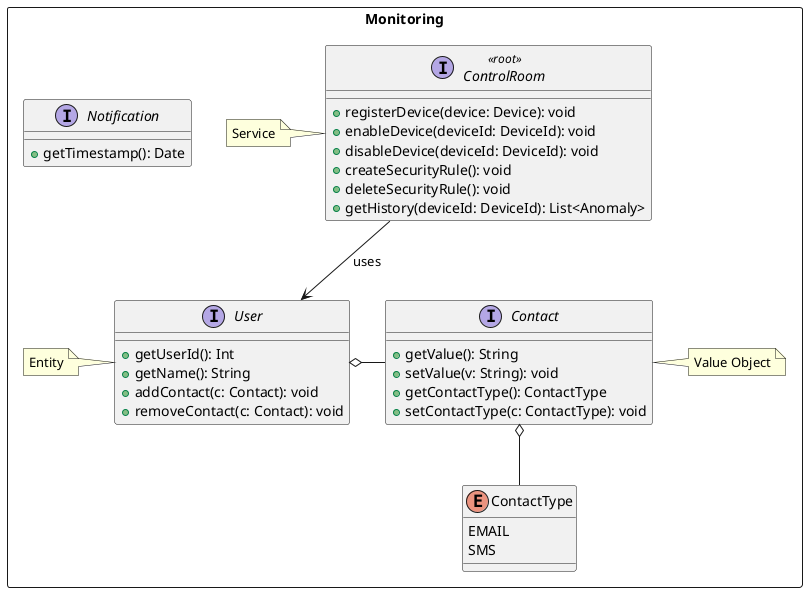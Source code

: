 @startuml

package Monitoring <<Rectangle>> {


    interface ControlRoom <<root>> {
      + registerDevice(device: Device): void
      + enableDevice(deviceId: DeviceId): void
      + disableDevice(deviceId: DeviceId): void
      + createSecurityRule(): void
      + deleteSecurityRule(): void
      + getHistory(deviceId: DeviceId): List<Anomaly>
    }
    note left: Service
    ControlRoom --> User : uses


    interface Notification {
      + getTimestamp(): Date

    }

    interface User {
     + getUserId(): Int
     + getName(): String
     + addContact(c: Contact): void
     + removeContact(c: Contact): void
    }
    note left: Entity
    User o-right- Contact

    interface Contact {
     + getValue(): String
     + setValue(v: String): void
     + getContactType(): ContactType
     + setContactType(c: ContactType): void
    }
    note right: Value Object

    enum ContactType {
      EMAIL
      SMS
    }
    Contact o-- ContactType

}

@enduml
